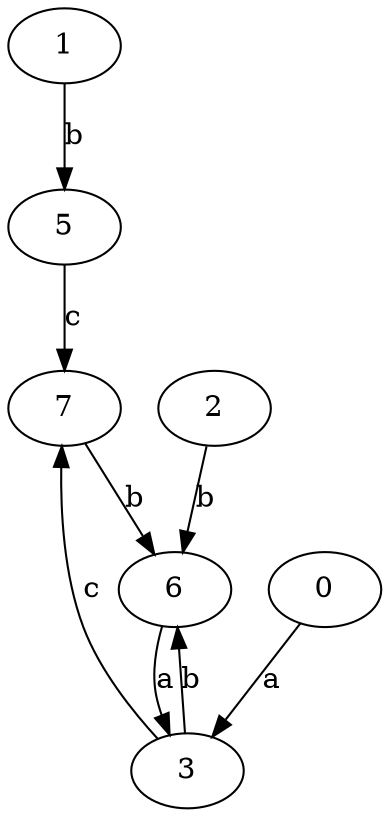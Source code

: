 strict digraph  {
1;
2;
3;
0;
5;
6;
7;
1 -> 5  [label=b];
2 -> 6  [label=b];
3 -> 6  [label=b];
3 -> 7  [label=c];
0 -> 3  [label=a];
5 -> 7  [label=c];
6 -> 3  [label=a];
7 -> 6  [label=b];
}
